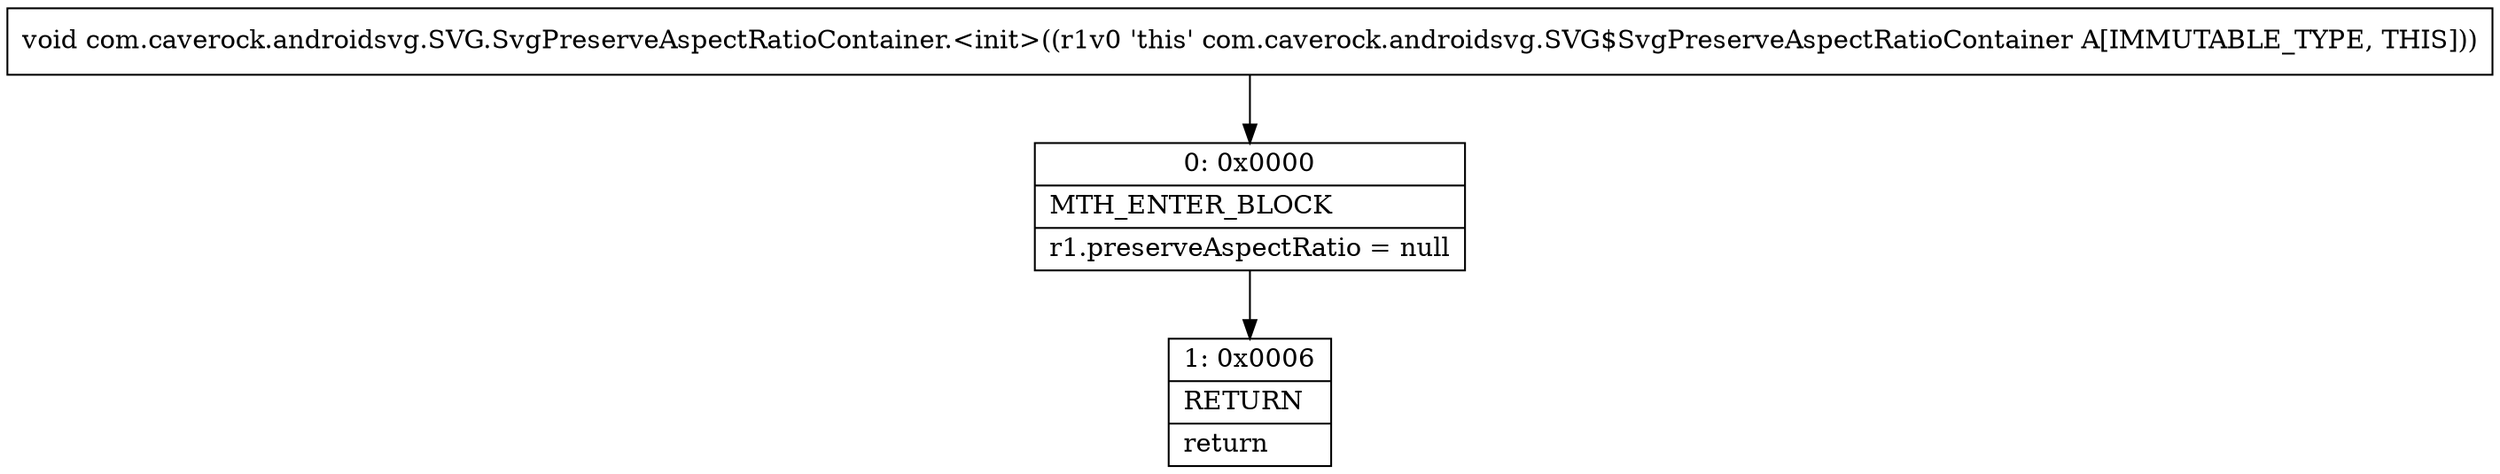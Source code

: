 digraph "CFG forcom.caverock.androidsvg.SVG.SvgPreserveAspectRatioContainer.\<init\>()V" {
Node_0 [shape=record,label="{0\:\ 0x0000|MTH_ENTER_BLOCK\l|r1.preserveAspectRatio = null\l}"];
Node_1 [shape=record,label="{1\:\ 0x0006|RETURN\l|return\l}"];
MethodNode[shape=record,label="{void com.caverock.androidsvg.SVG.SvgPreserveAspectRatioContainer.\<init\>((r1v0 'this' com.caverock.androidsvg.SVG$SvgPreserveAspectRatioContainer A[IMMUTABLE_TYPE, THIS])) }"];
MethodNode -> Node_0;
Node_0 -> Node_1;
}

